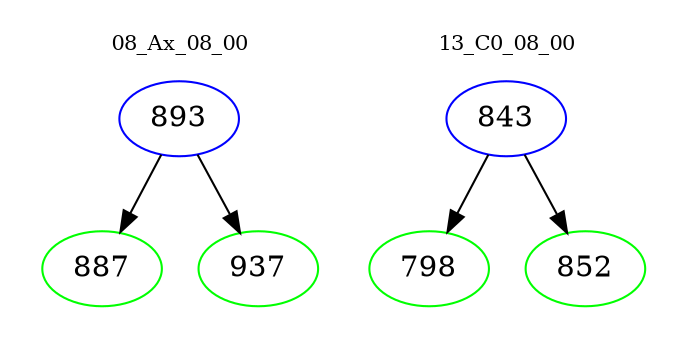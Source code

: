 digraph{
subgraph cluster_0 {
color = white
label = "08_Ax_08_00";
fontsize=10;
T0_893 [label="893", color="blue"]
T0_893 -> T0_887 [color="black"]
T0_887 [label="887", color="green"]
T0_893 -> T0_937 [color="black"]
T0_937 [label="937", color="green"]
}
subgraph cluster_1 {
color = white
label = "13_C0_08_00";
fontsize=10;
T1_843 [label="843", color="blue"]
T1_843 -> T1_798 [color="black"]
T1_798 [label="798", color="green"]
T1_843 -> T1_852 [color="black"]
T1_852 [label="852", color="green"]
}
}
